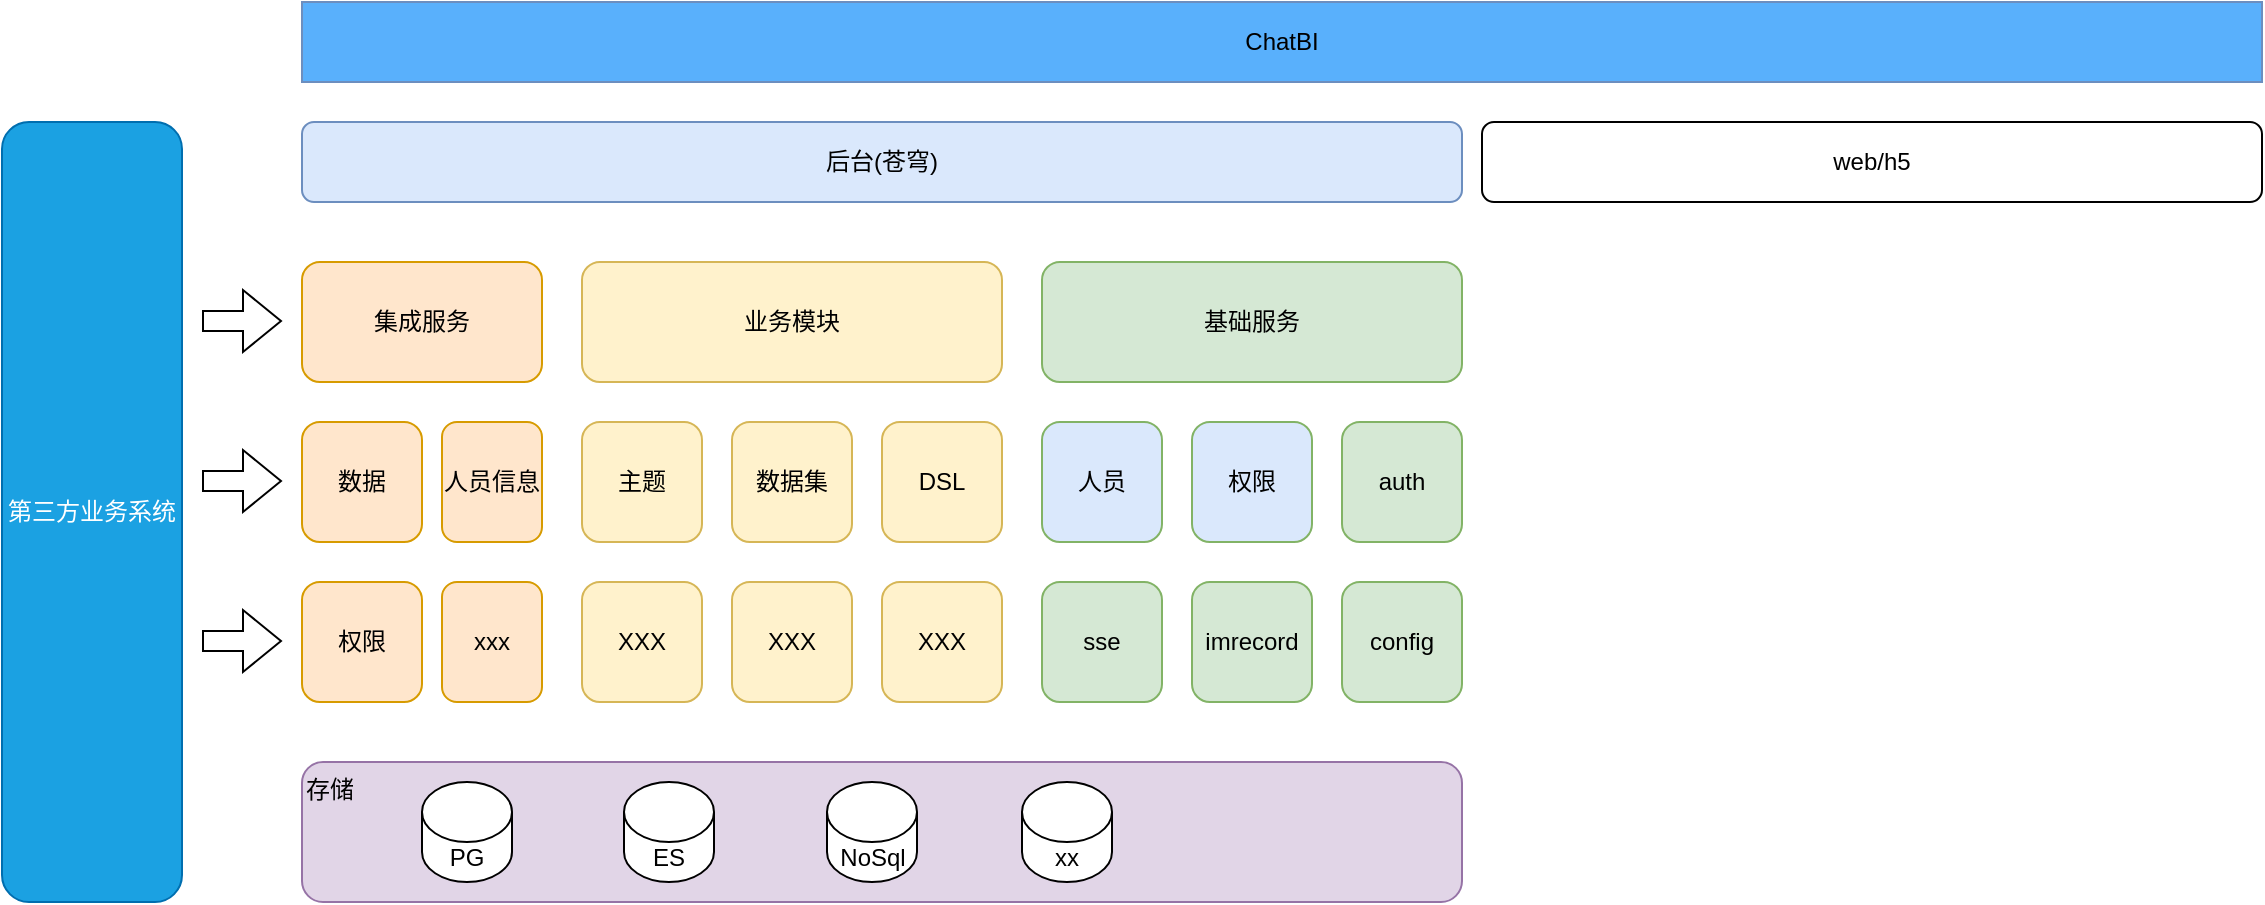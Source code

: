 <mxfile version="27.0.3">
  <diagram id="wFE0QG_FPsp0jaGvCLVb" name="Page-1">
    <mxGraphModel dx="2276" dy="769" grid="1" gridSize="10" guides="1" tooltips="1" connect="1" arrows="1" fold="1" page="1" pageScale="1" pageWidth="850" pageHeight="1100" math="0" shadow="0">
      <root>
        <mxCell id="0" />
        <mxCell id="1" parent="0" />
        <mxCell id="alHSipFoMdGwwCc6gNLb-1" value="ChatBI" style="rounded=0;whiteSpace=wrap;html=1;fillColor=#59B0FC;strokeColor=#6c8ebf;" vertex="1" parent="1">
          <mxGeometry x="-30" y="130" width="980" height="40" as="geometry" />
        </mxCell>
        <mxCell id="alHSipFoMdGwwCc6gNLb-2" value="后台(苍穹)" style="rounded=1;whiteSpace=wrap;html=1;fillColor=#DAE8FC;strokeColor=#6c8ebf;" vertex="1" parent="1">
          <mxGeometry x="-30" y="190" width="580" height="40" as="geometry" />
        </mxCell>
        <mxCell id="alHSipFoMdGwwCc6gNLb-3" value="web/h5" style="rounded=1;whiteSpace=wrap;html=1;" vertex="1" parent="1">
          <mxGeometry x="560" y="190" width="390" height="40" as="geometry" />
        </mxCell>
        <mxCell id="alHSipFoMdGwwCc6gNLb-4" value="业务模块" style="rounded=1;whiteSpace=wrap;html=1;fillColor=#fff2cc;strokeColor=#d6b656;" vertex="1" parent="1">
          <mxGeometry x="110" y="260" width="210" height="60" as="geometry" />
        </mxCell>
        <mxCell id="alHSipFoMdGwwCc6gNLb-5" value="基础服务" style="rounded=1;whiteSpace=wrap;html=1;fillColor=#d5e8d4;strokeColor=#82b366;" vertex="1" parent="1">
          <mxGeometry x="340" y="260" width="210" height="60" as="geometry" />
        </mxCell>
        <mxCell id="alHSipFoMdGwwCc6gNLb-6" value="auth" style="rounded=1;whiteSpace=wrap;html=1;fillColor=#d5e8d4;strokeColor=#82b366;" vertex="1" parent="1">
          <mxGeometry x="490" y="340" width="60" height="60" as="geometry" />
        </mxCell>
        <mxCell id="alHSipFoMdGwwCc6gNLb-7" value="sse" style="rounded=1;whiteSpace=wrap;html=1;fillColor=#d5e8d4;strokeColor=#82b366;" vertex="1" parent="1">
          <mxGeometry x="340" y="420" width="60" height="60" as="geometry" />
        </mxCell>
        <mxCell id="alHSipFoMdGwwCc6gNLb-8" value="config" style="rounded=1;whiteSpace=wrap;html=1;fillColor=#d5e8d4;strokeColor=#82b366;" vertex="1" parent="1">
          <mxGeometry x="490" y="420" width="60" height="60" as="geometry" />
        </mxCell>
        <mxCell id="alHSipFoMdGwwCc6gNLb-10" value="imrecord" style="rounded=1;whiteSpace=wrap;html=1;fillColor=#d5e8d4;strokeColor=#82b366;" vertex="1" parent="1">
          <mxGeometry x="415" y="420" width="60" height="60" as="geometry" />
        </mxCell>
        <mxCell id="alHSipFoMdGwwCc6gNLb-11" value="主题" style="rounded=1;whiteSpace=wrap;html=1;fillColor=#fff2cc;strokeColor=#d6b656;" vertex="1" parent="1">
          <mxGeometry x="110" y="340" width="60" height="60" as="geometry" />
        </mxCell>
        <mxCell id="alHSipFoMdGwwCc6gNLb-12" value="数据集" style="rounded=1;whiteSpace=wrap;html=1;fillColor=#fff2cc;strokeColor=#d6b656;" vertex="1" parent="1">
          <mxGeometry x="185" y="340" width="60" height="60" as="geometry" />
        </mxCell>
        <mxCell id="alHSipFoMdGwwCc6gNLb-15" value="存储" style="rounded=1;whiteSpace=wrap;html=1;align=left;verticalAlign=top;fillColor=#e1d5e7;strokeColor=#9673a6;" vertex="1" parent="1">
          <mxGeometry x="-30" y="510" width="580" height="70" as="geometry" />
        </mxCell>
        <mxCell id="alHSipFoMdGwwCc6gNLb-17" value="DSL" style="rounded=1;whiteSpace=wrap;html=1;fillColor=#fff2cc;strokeColor=#d6b656;" vertex="1" parent="1">
          <mxGeometry x="260" y="340" width="60" height="60" as="geometry" />
        </mxCell>
        <mxCell id="alHSipFoMdGwwCc6gNLb-18" value="XXX" style="rounded=1;whiteSpace=wrap;html=1;fillColor=#fff2cc;strokeColor=#d6b656;" vertex="1" parent="1">
          <mxGeometry x="110" y="420" width="60" height="60" as="geometry" />
        </mxCell>
        <mxCell id="alHSipFoMdGwwCc6gNLb-19" value="XXX" style="rounded=1;whiteSpace=wrap;html=1;fillColor=#fff2cc;strokeColor=#d6b656;" vertex="1" parent="1">
          <mxGeometry x="260" y="420" width="60" height="60" as="geometry" />
        </mxCell>
        <mxCell id="alHSipFoMdGwwCc6gNLb-20" value="XXX" style="rounded=1;whiteSpace=wrap;html=1;fillColor=#fff2cc;strokeColor=#d6b656;" vertex="1" parent="1">
          <mxGeometry x="185" y="420" width="60" height="60" as="geometry" />
        </mxCell>
        <mxCell id="alHSipFoMdGwwCc6gNLb-21" value="第三方业务系统" style="rounded=1;whiteSpace=wrap;html=1;fillColor=#1ba1e2;fontColor=#ffffff;strokeColor=#006EAF;" vertex="1" parent="1">
          <mxGeometry x="-180" y="190" width="90" height="390" as="geometry" />
        </mxCell>
        <mxCell id="alHSipFoMdGwwCc6gNLb-22" value="集成服务" style="rounded=1;whiteSpace=wrap;html=1;fillColor=#ffe6cc;strokeColor=#d79b00;" vertex="1" parent="1">
          <mxGeometry x="-30" y="260" width="120" height="60" as="geometry" />
        </mxCell>
        <mxCell id="alHSipFoMdGwwCc6gNLb-23" value="" style="shape=flexArrow;endArrow=classic;html=1;rounded=0;" edge="1" parent="1">
          <mxGeometry width="50" height="50" relative="1" as="geometry">
            <mxPoint x="-80" y="289.5" as="sourcePoint" />
            <mxPoint x="-40" y="289.5" as="targetPoint" />
          </mxGeometry>
        </mxCell>
        <mxCell id="alHSipFoMdGwwCc6gNLb-24" value="数据" style="rounded=1;whiteSpace=wrap;html=1;fillColor=#ffe6cc;strokeColor=#d79b00;" vertex="1" parent="1">
          <mxGeometry x="-30" y="340" width="60" height="60" as="geometry" />
        </mxCell>
        <mxCell id="alHSipFoMdGwwCc6gNLb-25" value="人员信息" style="rounded=1;whiteSpace=wrap;html=1;fillColor=#ffe6cc;strokeColor=#d79b00;" vertex="1" parent="1">
          <mxGeometry x="40" y="340" width="50" height="60" as="geometry" />
        </mxCell>
        <mxCell id="alHSipFoMdGwwCc6gNLb-26" value="权限" style="rounded=1;whiteSpace=wrap;html=1;fillColor=#ffe6cc;strokeColor=#d79b00;" vertex="1" parent="1">
          <mxGeometry x="-30" y="420" width="60" height="60" as="geometry" />
        </mxCell>
        <mxCell id="alHSipFoMdGwwCc6gNLb-27" value="xxx" style="rounded=1;whiteSpace=wrap;html=1;fillColor=#ffe6cc;strokeColor=#d79b00;" vertex="1" parent="1">
          <mxGeometry x="40" y="420" width="50" height="60" as="geometry" />
        </mxCell>
        <mxCell id="alHSipFoMdGwwCc6gNLb-28" value="" style="shape=flexArrow;endArrow=classic;html=1;rounded=0;" edge="1" parent="1">
          <mxGeometry width="50" height="50" relative="1" as="geometry">
            <mxPoint x="-80" y="369.5" as="sourcePoint" />
            <mxPoint x="-40" y="369.5" as="targetPoint" />
          </mxGeometry>
        </mxCell>
        <mxCell id="alHSipFoMdGwwCc6gNLb-29" value="" style="shape=flexArrow;endArrow=classic;html=1;rounded=0;" edge="1" parent="1">
          <mxGeometry width="50" height="50" relative="1" as="geometry">
            <mxPoint x="-80" y="449.5" as="sourcePoint" />
            <mxPoint x="-40" y="449.5" as="targetPoint" />
          </mxGeometry>
        </mxCell>
        <mxCell id="alHSipFoMdGwwCc6gNLb-30" value="PG" style="shape=cylinder3;whiteSpace=wrap;html=1;boundedLbl=1;backgroundOutline=1;size=15;" vertex="1" parent="1">
          <mxGeometry x="30" y="520" width="45" height="50" as="geometry" />
        </mxCell>
        <mxCell id="alHSipFoMdGwwCc6gNLb-31" value="NoSql" style="shape=cylinder3;whiteSpace=wrap;html=1;boundedLbl=1;backgroundOutline=1;size=15;" vertex="1" parent="1">
          <mxGeometry x="232.5" y="520" width="45" height="50" as="geometry" />
        </mxCell>
        <mxCell id="alHSipFoMdGwwCc6gNLb-32" value="ES" style="shape=cylinder3;whiteSpace=wrap;html=1;boundedLbl=1;backgroundOutline=1;size=15;" vertex="1" parent="1">
          <mxGeometry x="131" y="520" width="45" height="50" as="geometry" />
        </mxCell>
        <mxCell id="alHSipFoMdGwwCc6gNLb-33" value="xx" style="shape=cylinder3;whiteSpace=wrap;html=1;boundedLbl=1;backgroundOutline=1;size=15;" vertex="1" parent="1">
          <mxGeometry x="330" y="520" width="45" height="50" as="geometry" />
        </mxCell>
        <mxCell id="alHSipFoMdGwwCc6gNLb-34" value="人员" style="rounded=1;whiteSpace=wrap;html=1;fillColor=#DAE8FC;strokeColor=#82b366;" vertex="1" parent="1">
          <mxGeometry x="340" y="340" width="60" height="60" as="geometry" />
        </mxCell>
        <mxCell id="alHSipFoMdGwwCc6gNLb-35" value="权限" style="rounded=1;whiteSpace=wrap;html=1;fillColor=#DAE8FC;strokeColor=#82b366;" vertex="1" parent="1">
          <mxGeometry x="415" y="340" width="60" height="60" as="geometry" />
        </mxCell>
      </root>
    </mxGraphModel>
  </diagram>
</mxfile>
